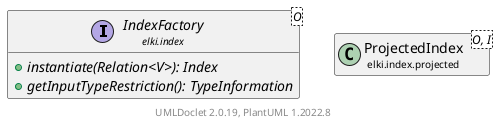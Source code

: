 @startuml
    remove .*\.(Instance|Par|Parameterizer|Factory)$
    set namespaceSeparator none
    hide empty fields
    hide empty methods

    class "<size:14>ProjectedIndex.Factory\n<size:10>elki.index.projected" as elki.index.projected.ProjectedIndex.Factory<O, I> [[ProjectedIndex.Factory.html]] {
        ~proj: Projection<O, I>
        ~inner: IndexFactory<​I>
        ~materialize: boolean
        ~norefine: boolean
        ~kmulti: double
        +Factory(Projection<O, I>, IndexFactory<​I>, boolean, boolean, double)
        +instantiate(Relation<O>): ProjectedIndex<O, I>
        +getInputTypeRestriction(): TypeInformation
    }

    interface "<size:14>IndexFactory\n<size:10>elki.index" as elki.index.IndexFactory<O> [[../IndexFactory.html]] {
        {abstract} +instantiate(Relation<V>): Index
        {abstract} +getInputTypeRestriction(): TypeInformation
    }
    class "<size:14>ProjectedIndex\n<size:10>elki.index.projected" as elki.index.projected.ProjectedIndex<O, I> [[ProjectedIndex.html]]
    class "<size:14>ProjectedIndex.Factory.Par\n<size:10>elki.index.projected" as elki.index.projected.ProjectedIndex.Factory.Par<O, I>

    elki.index.IndexFactory <|.. elki.index.projected.ProjectedIndex.Factory
    elki.index.projected.ProjectedIndex +-- elki.index.projected.ProjectedIndex.Factory
    elki.index.projected.ProjectedIndex.Factory +-- elki.index.projected.ProjectedIndex.Factory.Par

    center footer UMLDoclet 2.0.19, PlantUML 1.2022.8
@enduml
